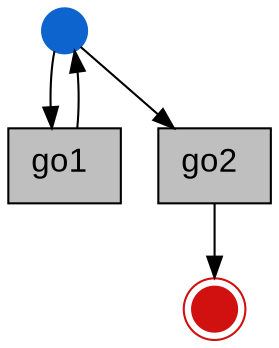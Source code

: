 digraph workflow {
edge [color="#000000"]
graph [bgcolor=transparent]


initial [shape=point; width=0.3; style=filled; color="#0e64ce"; label=""]
terminal [shape=point; width=0.3; peripheries=2; style=filled; color="#d11010"; label=""]

1[label=<<FONT POINT-SIZE="16">go1</FONT><FONT POINT-SIZE="10" COLOR="blue"> </FONT>>shape=box; fontname="Arial"; style=filled; color=black; fillcolor=gray75;]
2[label=<<FONT POINT-SIZE="16">go2</FONT><FONT POINT-SIZE="10" COLOR="blue"> </FONT>>shape=box; fontname="Arial"; style=filled; color=black; fillcolor=gray75;]

initial -> 1 ; 1 -> initial
initial -> 2 ; 2 -> terminal



}
